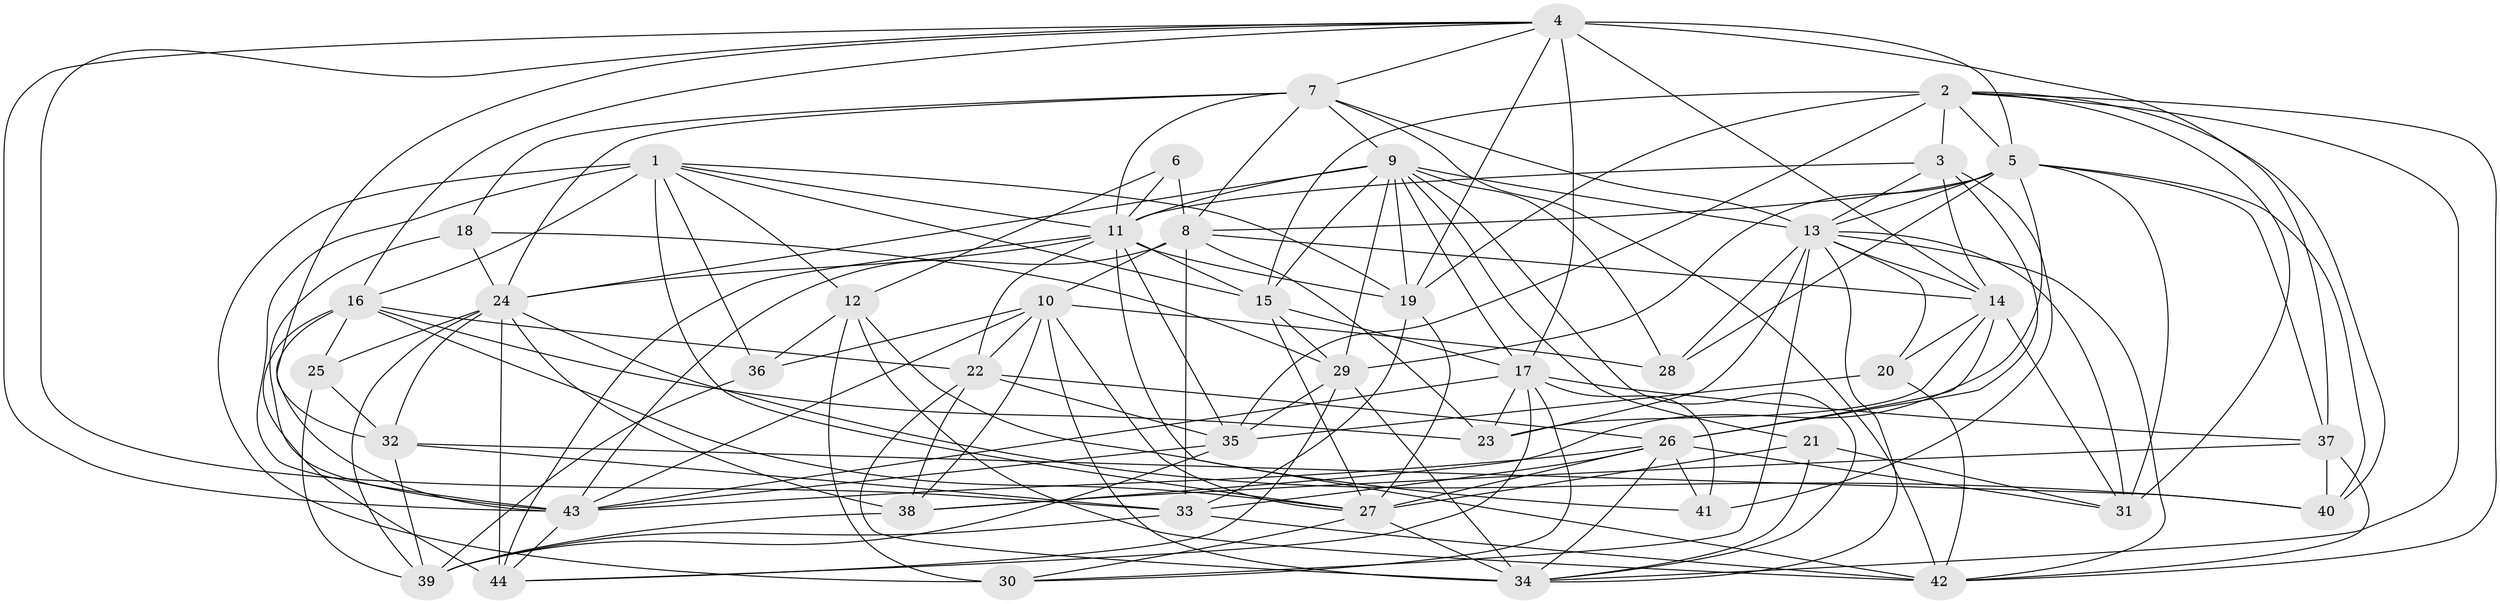 // original degree distribution, {4: 1.0}
// Generated by graph-tools (version 1.1) at 2025/53/03/04/25 22:53:50]
// undirected, 44 vertices, 157 edges
graph export_dot {
  node [color=gray90,style=filled];
  1;
  2;
  3;
  4;
  5;
  6;
  7;
  8;
  9;
  10;
  11;
  12;
  13;
  14;
  15;
  16;
  17;
  18;
  19;
  20;
  21;
  22;
  23;
  24;
  25;
  26;
  27;
  28;
  29;
  30;
  31;
  32;
  33;
  34;
  35;
  36;
  37;
  38;
  39;
  40;
  41;
  42;
  43;
  44;
  1 -- 11 [weight=1.0];
  1 -- 12 [weight=1.0];
  1 -- 15 [weight=1.0];
  1 -- 16 [weight=1.0];
  1 -- 19 [weight=1.0];
  1 -- 27 [weight=1.0];
  1 -- 30 [weight=2.0];
  1 -- 36 [weight=1.0];
  1 -- 43 [weight=1.0];
  2 -- 3 [weight=1.0];
  2 -- 5 [weight=1.0];
  2 -- 15 [weight=2.0];
  2 -- 19 [weight=1.0];
  2 -- 31 [weight=1.0];
  2 -- 34 [weight=1.0];
  2 -- 35 [weight=2.0];
  2 -- 40 [weight=2.0];
  2 -- 42 [weight=1.0];
  3 -- 11 [weight=1.0];
  3 -- 13 [weight=1.0];
  3 -- 14 [weight=1.0];
  3 -- 26 [weight=1.0];
  3 -- 41 [weight=1.0];
  4 -- 5 [weight=1.0];
  4 -- 7 [weight=1.0];
  4 -- 14 [weight=2.0];
  4 -- 16 [weight=1.0];
  4 -- 17 [weight=2.0];
  4 -- 19 [weight=1.0];
  4 -- 32 [weight=1.0];
  4 -- 33 [weight=1.0];
  4 -- 37 [weight=1.0];
  4 -- 43 [weight=1.0];
  5 -- 8 [weight=1.0];
  5 -- 13 [weight=1.0];
  5 -- 28 [weight=1.0];
  5 -- 29 [weight=1.0];
  5 -- 31 [weight=1.0];
  5 -- 37 [weight=1.0];
  5 -- 38 [weight=1.0];
  5 -- 40 [weight=1.0];
  6 -- 8 [weight=2.0];
  6 -- 11 [weight=1.0];
  6 -- 12 [weight=1.0];
  7 -- 8 [weight=1.0];
  7 -- 9 [weight=1.0];
  7 -- 11 [weight=1.0];
  7 -- 13 [weight=1.0];
  7 -- 18 [weight=1.0];
  7 -- 24 [weight=1.0];
  7 -- 42 [weight=1.0];
  8 -- 10 [weight=2.0];
  8 -- 14 [weight=1.0];
  8 -- 23 [weight=1.0];
  8 -- 33 [weight=1.0];
  8 -- 43 [weight=1.0];
  9 -- 11 [weight=1.0];
  9 -- 13 [weight=1.0];
  9 -- 15 [weight=1.0];
  9 -- 17 [weight=1.0];
  9 -- 19 [weight=1.0];
  9 -- 21 [weight=1.0];
  9 -- 24 [weight=1.0];
  9 -- 28 [weight=1.0];
  9 -- 29 [weight=1.0];
  9 -- 34 [weight=2.0];
  10 -- 22 [weight=1.0];
  10 -- 27 [weight=1.0];
  10 -- 28 [weight=1.0];
  10 -- 34 [weight=2.0];
  10 -- 36 [weight=1.0];
  10 -- 38 [weight=1.0];
  10 -- 43 [weight=1.0];
  11 -- 15 [weight=1.0];
  11 -- 19 [weight=1.0];
  11 -- 22 [weight=1.0];
  11 -- 24 [weight=1.0];
  11 -- 35 [weight=1.0];
  11 -- 42 [weight=1.0];
  11 -- 44 [weight=1.0];
  12 -- 30 [weight=1.0];
  12 -- 36 [weight=1.0];
  12 -- 41 [weight=1.0];
  12 -- 42 [weight=1.0];
  13 -- 14 [weight=1.0];
  13 -- 20 [weight=1.0];
  13 -- 23 [weight=1.0];
  13 -- 28 [weight=1.0];
  13 -- 30 [weight=1.0];
  13 -- 31 [weight=1.0];
  13 -- 34 [weight=1.0];
  13 -- 42 [weight=1.0];
  14 -- 20 [weight=1.0];
  14 -- 23 [weight=1.0];
  14 -- 26 [weight=2.0];
  14 -- 31 [weight=1.0];
  15 -- 17 [weight=1.0];
  15 -- 27 [weight=1.0];
  15 -- 29 [weight=1.0];
  16 -- 22 [weight=1.0];
  16 -- 23 [weight=2.0];
  16 -- 25 [weight=1.0];
  16 -- 27 [weight=1.0];
  16 -- 43 [weight=1.0];
  16 -- 44 [weight=2.0];
  17 -- 23 [weight=3.0];
  17 -- 30 [weight=1.0];
  17 -- 37 [weight=1.0];
  17 -- 41 [weight=1.0];
  17 -- 43 [weight=1.0];
  17 -- 44 [weight=1.0];
  18 -- 24 [weight=1.0];
  18 -- 29 [weight=1.0];
  18 -- 43 [weight=1.0];
  19 -- 27 [weight=1.0];
  19 -- 33 [weight=2.0];
  20 -- 35 [weight=1.0];
  20 -- 42 [weight=1.0];
  21 -- 27 [weight=1.0];
  21 -- 31 [weight=1.0];
  21 -- 34 [weight=1.0];
  22 -- 26 [weight=1.0];
  22 -- 34 [weight=1.0];
  22 -- 35 [weight=2.0];
  22 -- 38 [weight=1.0];
  24 -- 25 [weight=1.0];
  24 -- 32 [weight=1.0];
  24 -- 38 [weight=2.0];
  24 -- 39 [weight=1.0];
  24 -- 40 [weight=1.0];
  24 -- 44 [weight=2.0];
  25 -- 32 [weight=1.0];
  25 -- 39 [weight=1.0];
  26 -- 27 [weight=1.0];
  26 -- 31 [weight=1.0];
  26 -- 33 [weight=1.0];
  26 -- 34 [weight=1.0];
  26 -- 41 [weight=1.0];
  26 -- 43 [weight=1.0];
  27 -- 30 [weight=1.0];
  27 -- 34 [weight=2.0];
  29 -- 34 [weight=1.0];
  29 -- 35 [weight=2.0];
  29 -- 44 [weight=1.0];
  32 -- 33 [weight=1.0];
  32 -- 39 [weight=3.0];
  32 -- 40 [weight=1.0];
  33 -- 39 [weight=1.0];
  33 -- 42 [weight=1.0];
  35 -- 39 [weight=1.0];
  35 -- 43 [weight=1.0];
  36 -- 39 [weight=1.0];
  37 -- 38 [weight=1.0];
  37 -- 40 [weight=1.0];
  37 -- 42 [weight=1.0];
  38 -- 39 [weight=2.0];
  43 -- 44 [weight=1.0];
}
